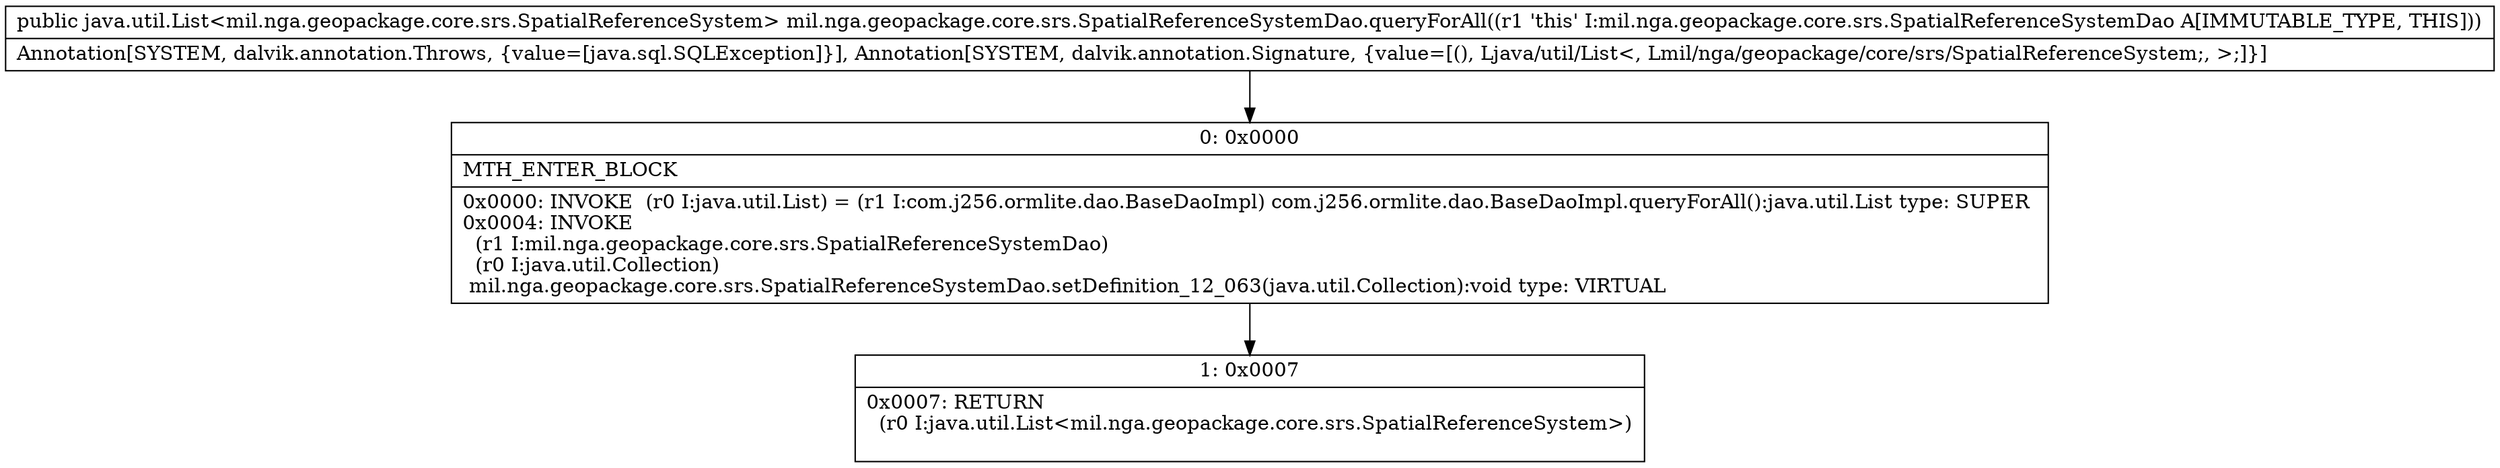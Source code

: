 digraph "CFG formil.nga.geopackage.core.srs.SpatialReferenceSystemDao.queryForAll()Ljava\/util\/List;" {
Node_0 [shape=record,label="{0\:\ 0x0000|MTH_ENTER_BLOCK\l|0x0000: INVOKE  (r0 I:java.util.List) = (r1 I:com.j256.ormlite.dao.BaseDaoImpl) com.j256.ormlite.dao.BaseDaoImpl.queryForAll():java.util.List type: SUPER \l0x0004: INVOKE  \l  (r1 I:mil.nga.geopackage.core.srs.SpatialReferenceSystemDao)\l  (r0 I:java.util.Collection)\l mil.nga.geopackage.core.srs.SpatialReferenceSystemDao.setDefinition_12_063(java.util.Collection):void type: VIRTUAL \l}"];
Node_1 [shape=record,label="{1\:\ 0x0007|0x0007: RETURN  \l  (r0 I:java.util.List\<mil.nga.geopackage.core.srs.SpatialReferenceSystem\>)\l \l}"];
MethodNode[shape=record,label="{public java.util.List\<mil.nga.geopackage.core.srs.SpatialReferenceSystem\> mil.nga.geopackage.core.srs.SpatialReferenceSystemDao.queryForAll((r1 'this' I:mil.nga.geopackage.core.srs.SpatialReferenceSystemDao A[IMMUTABLE_TYPE, THIS]))  | Annotation[SYSTEM, dalvik.annotation.Throws, \{value=[java.sql.SQLException]\}], Annotation[SYSTEM, dalvik.annotation.Signature, \{value=[(), Ljava\/util\/List\<, Lmil\/nga\/geopackage\/core\/srs\/SpatialReferenceSystem;, \>;]\}]\l}"];
MethodNode -> Node_0;
Node_0 -> Node_1;
}

